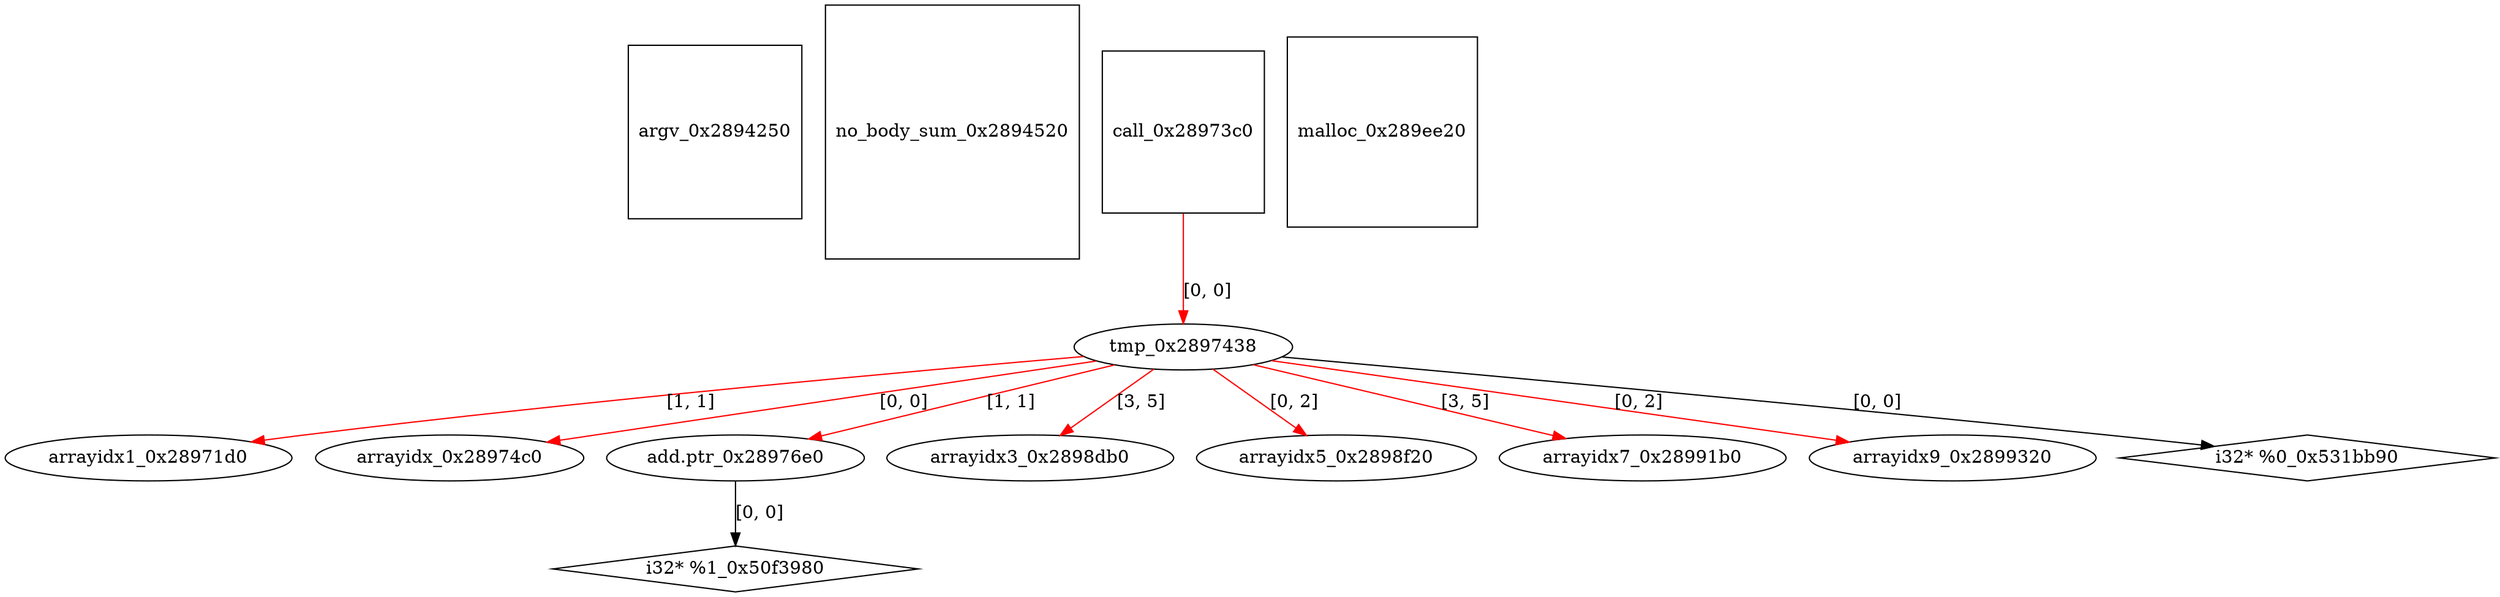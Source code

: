 digraph grafico {
"argv_0x2894250" [shape=square];
"no_body_sum_0x2894520" [shape=square];
"arrayidx1_0x28971d0" [shape=ellipse];
"tmp_0x2897438" -> "arrayidx1_0x28971d0" [label="[1, 1]",color=red];
"call_0x28973c0" [shape=square];
"tmp_0x2897438" [shape=ellipse];
"call_0x28973c0" -> "tmp_0x2897438" [label="[0, 0]",color=red];
"arrayidx_0x28974c0" [shape=ellipse];
"tmp_0x2897438" -> "arrayidx_0x28974c0" [label="[0, 0]",color=red];
"add.ptr_0x28976e0" [shape=ellipse];
"tmp_0x2897438" -> "add.ptr_0x28976e0" [label="[1, 1]",color=red];
"arrayidx3_0x2898db0" [shape=ellipse];
"tmp_0x2897438" -> "arrayidx3_0x2898db0" [label="[3, 5]",color=red];
"arrayidx5_0x2898f20" [shape=ellipse];
"tmp_0x2897438" -> "arrayidx5_0x2898f20" [label="[0, 2]",color=red];
"arrayidx7_0x28991b0" [shape=ellipse];
"tmp_0x2897438" -> "arrayidx7_0x28991b0" [label="[3, 5]",color=red];
"arrayidx9_0x2899320" [shape=ellipse];
"tmp_0x2897438" -> "arrayidx9_0x2899320" [label="[0, 2]",color=red];
"malloc_0x289ee20" [shape=square];
"i32* %1_0x50f3980" [shape=diamond];
"add.ptr_0x28976e0" -> "i32* %1_0x50f3980" [label="[0, 0]"];
"i32* %0_0x531bb90" [shape=diamond];
"tmp_0x2897438" -> "i32* %0_0x531bb90" [label="[0, 0]"];
}